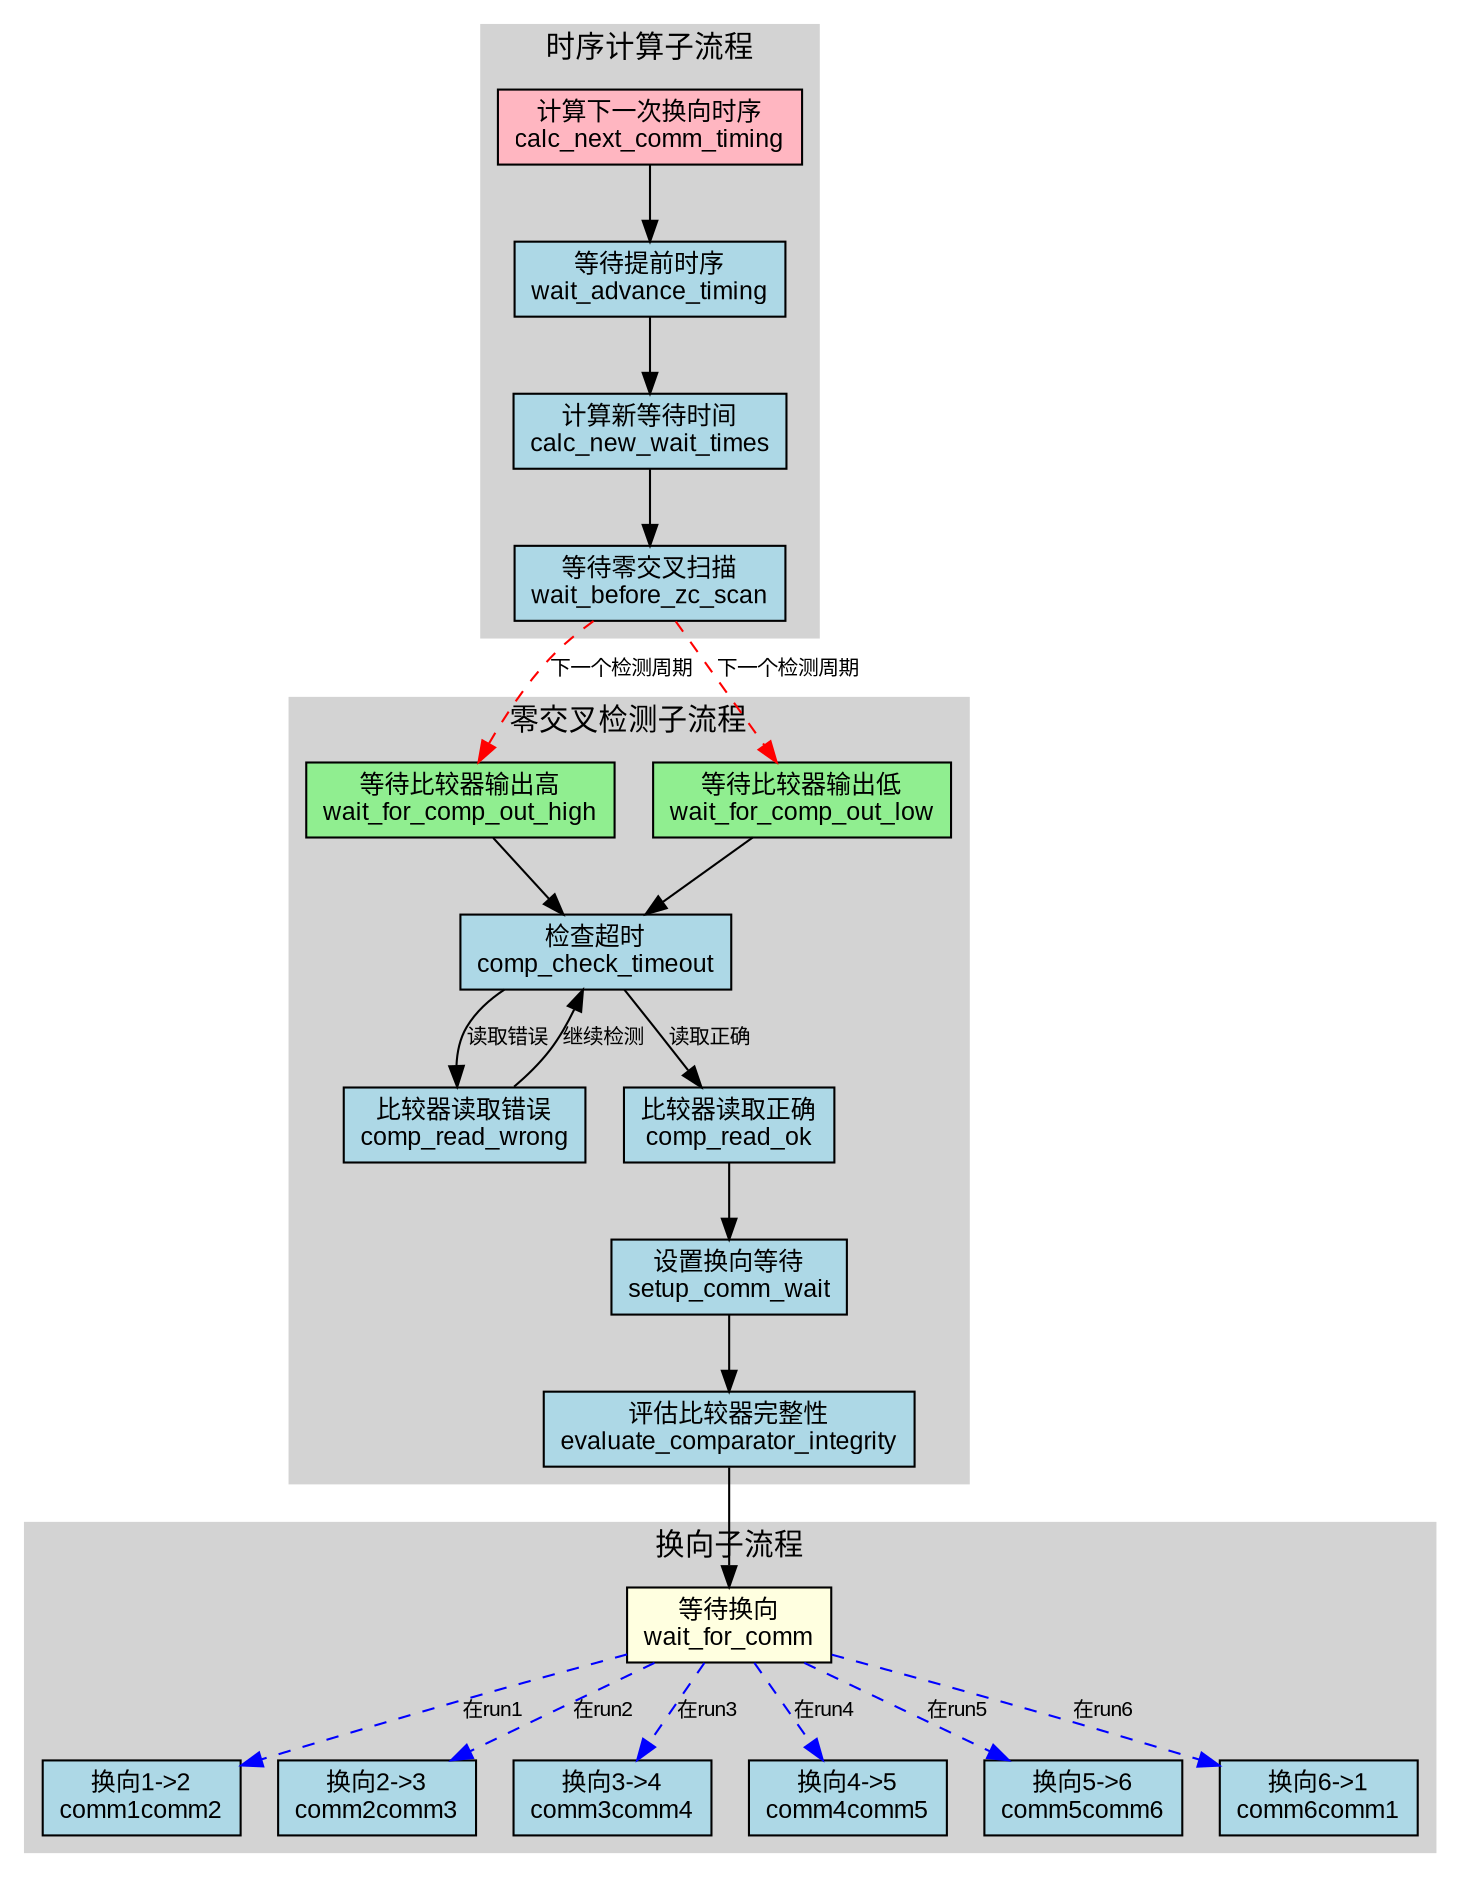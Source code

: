 digraph BLHeli_S_ZC_Comm_Flow {
    // 图形设置
    rankdir=TB;
    node [shape=box, style=filled, fillcolor=lightblue, fontname="Arial", fontsize=12];
    edge [fontname="Arial", fontsize=10];
    
    // 零交叉检测节点
    wait_for_comp_out_high [label="等待比较器输出高\nwait_for_comp_out_high", fillcolor=lightgreen];
    wait_for_comp_out_low [label="等待比较器输出低\nwait_for_comp_out_low", fillcolor=lightgreen];
    comp_check_timeout [label="检查超时\ncomp_check_timeout"];
    comp_read_wrong [label="比较器读取错误\ncomp_read_wrong"];
    comp_read_ok [label="比较器读取正确\ncomp_read_ok"];
    setup_comm_wait [label="设置换向等待\nsetup_comm_wait"];
    evaluate_comparator_integrity [label="评估比较器完整性\nevaluate_comparator_integrity"];
    
    // 换向节点
    wait_for_comm [label="等待换向\nwait_for_comm", fillcolor=lightyellow];
    comm1comm2 [label="换向1->2\ncomm1comm2"];
    comm2comm3 [label="换向2->3\ncomm2comm3"];
    comm3comm4 [label="换向3->4\ncomm3comm4"];
    comm4comm5 [label="换向4->5\ncomm4comm5"];
    comm5comm6 [label="换向5->6\ncomm5comm6"];
    comm6comm1 [label="换向6->1\ncomm6comm1"];
    
    // 时序计算节点
    calc_next_comm_timing [label="计算下一次换向时序\ncalc_next_comm_timing", fillcolor=lightpink];
    wait_advance_timing [label="等待提前时序\nwait_advance_timing"];
    calc_new_wait_times [label="计算新等待时间\ncalc_new_wait_times"];
    wait_before_zc_scan [label="等待零交叉扫描\nwait_before_zc_scan"];
    
    // 零交叉检测流程
    wait_for_comp_out_high -> comp_check_timeout;
    wait_for_comp_out_low -> comp_check_timeout;
    comp_check_timeout -> comp_read_wrong [label="读取错误"];
    comp_check_timeout -> comp_read_ok [label="读取正确"];
    comp_read_wrong -> comp_check_timeout [label="继续检测"];
    comp_read_ok -> setup_comm_wait;
    setup_comm_wait -> evaluate_comparator_integrity;
    evaluate_comparator_integrity -> wait_for_comm;
    
    // 换向流程
    wait_for_comm -> comm1comm2 [style=dashed, color=blue, label="在run1"];
    wait_for_comm -> comm2comm3 [style=dashed, color=blue, label="在run2"];
    wait_for_comm -> comm3comm4 [style=dashed, color=blue, label="在run3"];
    wait_for_comm -> comm4comm5 [style=dashed, color=blue, label="在run4"];
    wait_for_comm -> comm5comm6 [style=dashed, color=blue, label="在run5"];
    wait_for_comm -> comm6comm1 [style=dashed, color=blue, label="在run6"];
    
    // 时序计算流程
    calc_next_comm_timing -> wait_advance_timing;
    wait_advance_timing -> calc_new_wait_times;
    calc_new_wait_times -> wait_before_zc_scan;
    wait_before_zc_scan -> wait_for_comp_out_high [style=dashed, color=red, label="下一个检测周期"];
    wait_before_zc_scan -> wait_for_comp_out_low [style=dashed, color=red, label="下一个检测周期"];
    
    // 子流程说明
    subgraph cluster_zc_detection {
        label = "零交叉检测子流程";
        style = "filled";
        color = "lightgrey";
        wait_for_comp_out_high; wait_for_comp_out_low; comp_check_timeout; comp_read_wrong; comp_read_ok; setup_comm_wait; evaluate_comparator_integrity;
    }
    
    subgraph cluster_commutation {
        label = "换向子流程";
        style = "filled";
        color = "lightgrey";
        wait_for_comm; comm1comm2; comm2comm3; comm3comm4; comm4comm5; comm5comm6; comm6comm1;
    }
    
    subgraph cluster_timing {
        label = "时序计算子流程";
        style = "filled";
        color = "lightgrey";
        calc_next_comm_timing; wait_advance_timing; calc_new_wait_times; wait_before_zc_scan;
    }
}